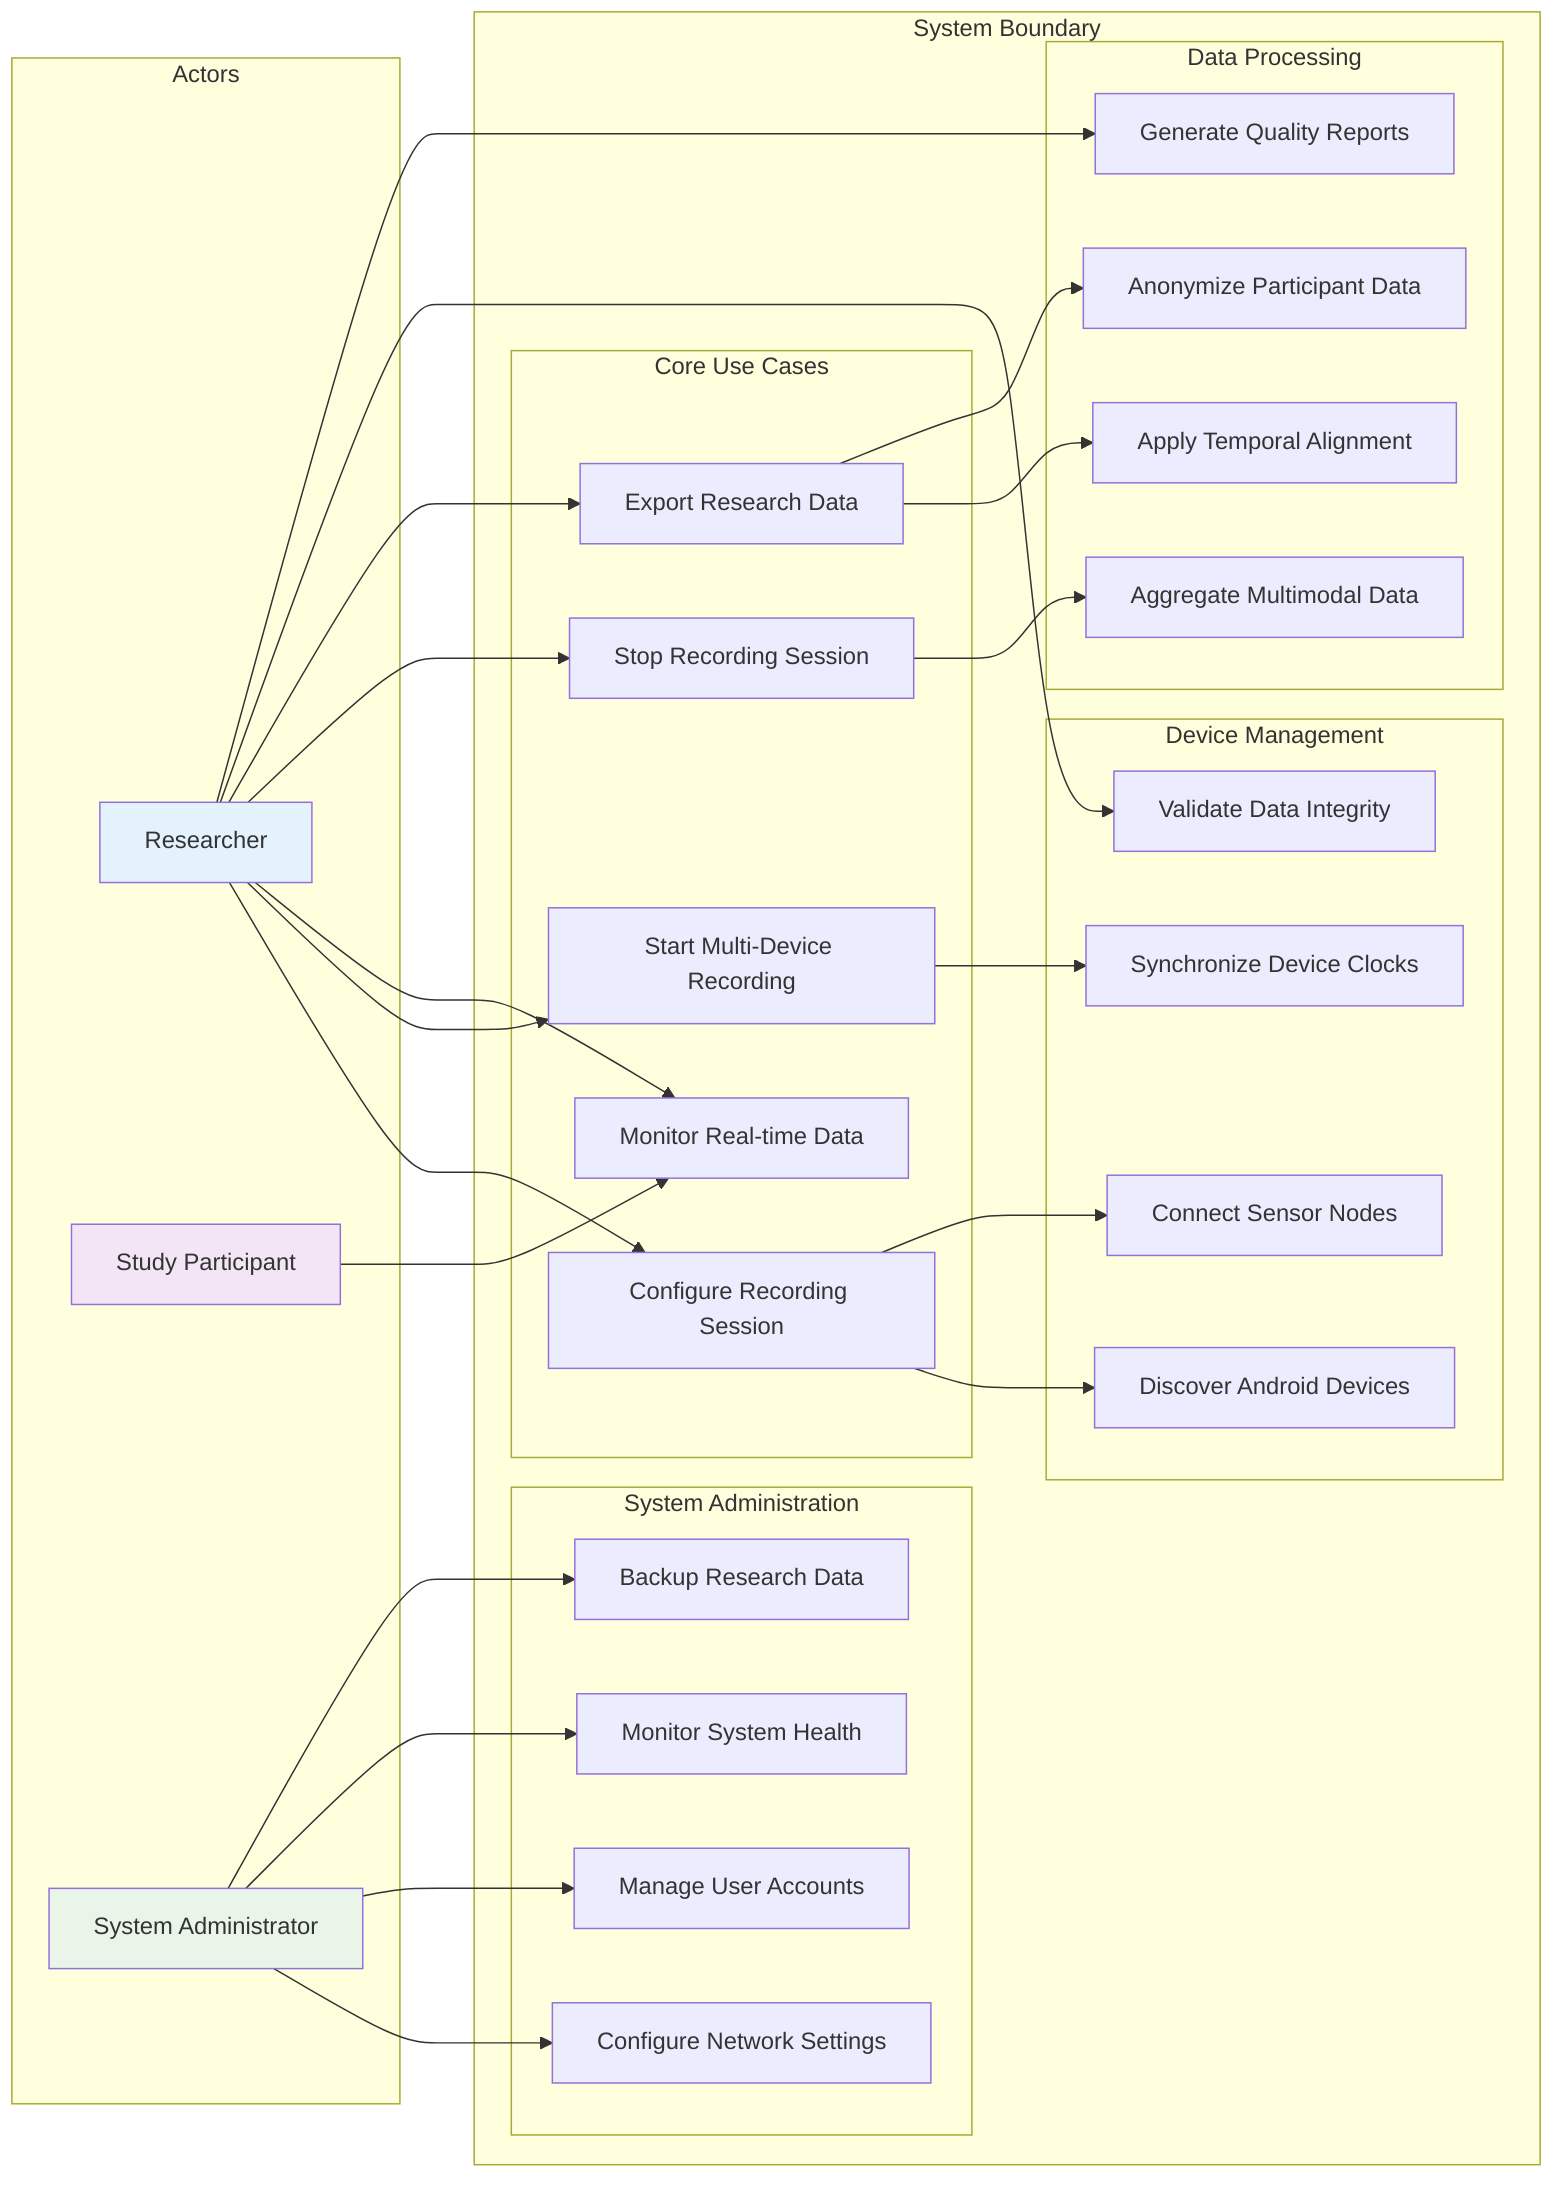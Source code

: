 graph LR
    subgraph "Actors"
        RESEARCHER[Researcher]
        PARTICIPANT[Study Participant]
        SYSTEM[System Administrator]
    end
    
    subgraph "System Boundary"
        subgraph "Core Use Cases"
            UC1[Configure Recording Session]
            UC2[Start Multi-Device Recording]
            UC3[Monitor Real-time Data]
            UC4[Stop Recording Session]
            UC5[Export Research Data]
        end
        
        subgraph "Device Management"
            UC6[Discover Android Devices]
            UC7[Connect Sensor Nodes]
            UC8[Synchronize Device Clocks]
            UC9[Validate Data Integrity]
        end
        
        subgraph "Data Processing"
            UC10[Aggregate Multimodal Data]
            UC11[Apply Temporal Alignment]
            UC12[Anonymize Participant Data]
            UC13[Generate Quality Reports]
        end
        
        subgraph "System Administration"
            UC14[Configure Network Settings]
            UC15[Manage User Accounts]
            UC16[Monitor System Health]
            UC17[Backup Research Data]
        end
    end
    
    RESEARCHER --> UC1
    RESEARCHER --> UC2
    RESEARCHER --> UC3
    RESEARCHER --> UC4
    RESEARCHER --> UC5
    RESEARCHER --> UC9
    RESEARCHER --> UC13
    
    PARTICIPANT --> UC3
    
    SYSTEM --> UC14
    SYSTEM --> UC15
    SYSTEM --> UC16
    SYSTEM --> UC17
    
    UC1 --> UC6
    UC1 --> UC7
    UC2 --> UC8
    UC4 --> UC10
    UC5 --> UC11
    UC5 --> UC12
    
    style RESEARCHER fill:#e3f2fd
    style PARTICIPANT fill:#f3e5f5
    style SYSTEM fill:#e8f5e8